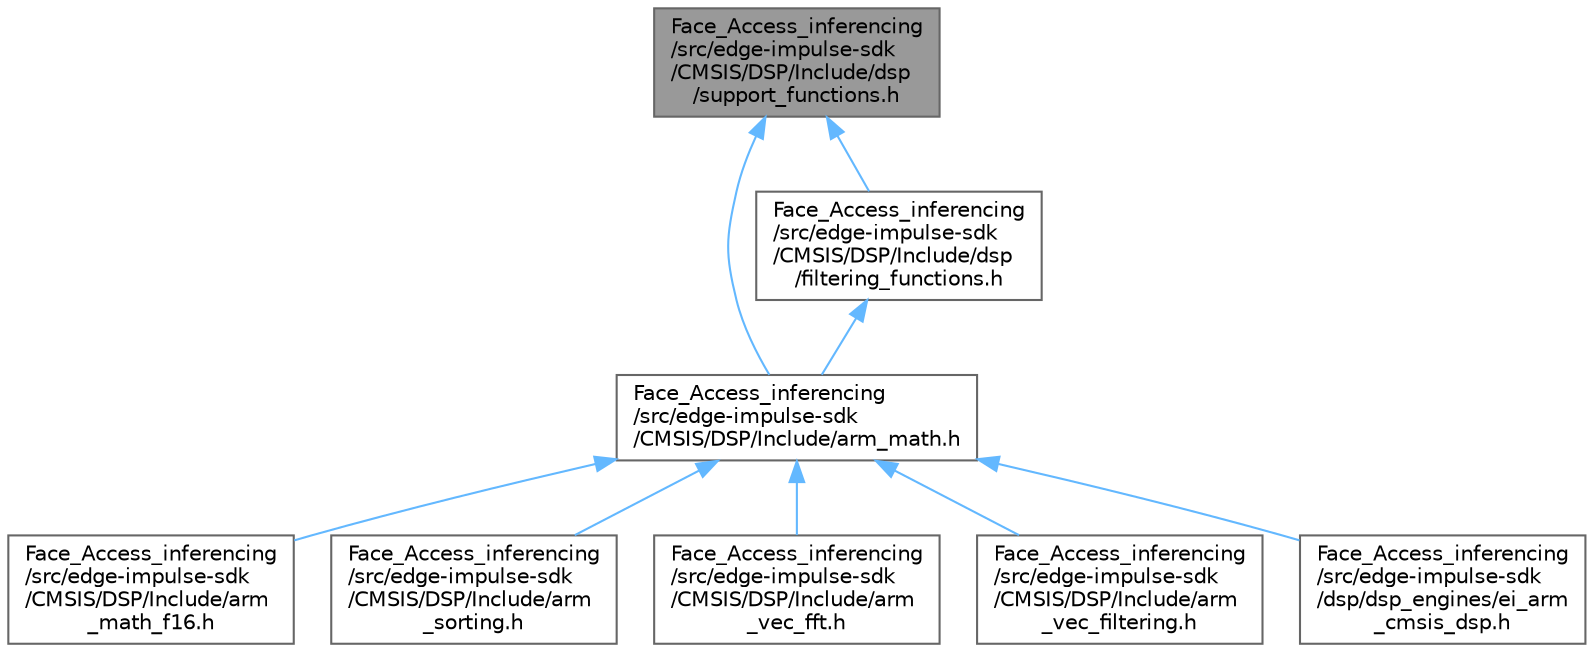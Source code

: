 digraph "Face_Access_inferencing/src/edge-impulse-sdk/CMSIS/DSP/Include/dsp/support_functions.h"
{
 // LATEX_PDF_SIZE
  bgcolor="transparent";
  edge [fontname=Helvetica,fontsize=10,labelfontname=Helvetica,labelfontsize=10];
  node [fontname=Helvetica,fontsize=10,shape=box,height=0.2,width=0.4];
  Node1 [id="Node000001",label="Face_Access_inferencing\l/src/edge-impulse-sdk\l/CMSIS/DSP/Include/dsp\l/support_functions.h",height=0.2,width=0.4,color="gray40", fillcolor="grey60", style="filled", fontcolor="black",tooltip=" "];
  Node1 -> Node2 [id="edge1_Node000001_Node000002",dir="back",color="steelblue1",style="solid",tooltip=" "];
  Node2 [id="Node000002",label="Face_Access_inferencing\l/src/edge-impulse-sdk\l/CMSIS/DSP/Include/arm_math.h",height=0.2,width=0.4,color="grey40", fillcolor="white", style="filled",URL="$arm__math_8h.html",tooltip=" "];
  Node2 -> Node3 [id="edge2_Node000002_Node000003",dir="back",color="steelblue1",style="solid",tooltip=" "];
  Node3 [id="Node000003",label="Face_Access_inferencing\l/src/edge-impulse-sdk\l/CMSIS/DSP/Include/arm\l_math_f16.h",height=0.2,width=0.4,color="grey40", fillcolor="white", style="filled",URL="$arm__math__f16_8h.html",tooltip=" "];
  Node2 -> Node4 [id="edge3_Node000002_Node000004",dir="back",color="steelblue1",style="solid",tooltip=" "];
  Node4 [id="Node000004",label="Face_Access_inferencing\l/src/edge-impulse-sdk\l/CMSIS/DSP/Include/arm\l_sorting.h",height=0.2,width=0.4,color="grey40", fillcolor="white", style="filled",URL="$arm__sorting_8h.html",tooltip=" "];
  Node2 -> Node5 [id="edge4_Node000002_Node000005",dir="back",color="steelblue1",style="solid",tooltip=" "];
  Node5 [id="Node000005",label="Face_Access_inferencing\l/src/edge-impulse-sdk\l/CMSIS/DSP/Include/arm\l_vec_fft.h",height=0.2,width=0.4,color="grey40", fillcolor="white", style="filled",URL="$arm__vec__fft_8h.html",tooltip=" "];
  Node2 -> Node6 [id="edge5_Node000002_Node000006",dir="back",color="steelblue1",style="solid",tooltip=" "];
  Node6 [id="Node000006",label="Face_Access_inferencing\l/src/edge-impulse-sdk\l/CMSIS/DSP/Include/arm\l_vec_filtering.h",height=0.2,width=0.4,color="grey40", fillcolor="white", style="filled",URL="$arm__vec__filtering_8h.html",tooltip=" "];
  Node2 -> Node7 [id="edge6_Node000002_Node000007",dir="back",color="steelblue1",style="solid",tooltip=" "];
  Node7 [id="Node000007",label="Face_Access_inferencing\l/src/edge-impulse-sdk\l/dsp/dsp_engines/ei_arm\l_cmsis_dsp.h",height=0.2,width=0.4,color="grey40", fillcolor="white", style="filled",URL="$ei__arm__cmsis__dsp_8h.html",tooltip=" "];
  Node1 -> Node8 [id="edge7_Node000001_Node000008",dir="back",color="steelblue1",style="solid",tooltip=" "];
  Node8 [id="Node000008",label="Face_Access_inferencing\l/src/edge-impulse-sdk\l/CMSIS/DSP/Include/dsp\l/filtering_functions.h",height=0.2,width=0.4,color="grey40", fillcolor="white", style="filled",URL="$filtering__functions_8h.html",tooltip=" "];
  Node8 -> Node2 [id="edge8_Node000008_Node000002",dir="back",color="steelblue1",style="solid",tooltip=" "];
}
